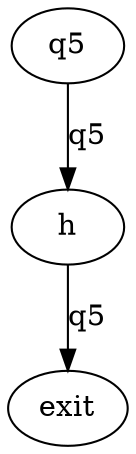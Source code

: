 digraph  {
h_84 [label=h, line=54, order=38];
q5_exit_85 [label=exit, order=8231];
q5 [label=q5, order=0];
h_84 -> q5_exit_85  [key=0, label=q5];
q5 -> h_84  [key=0, label=q5];
}
